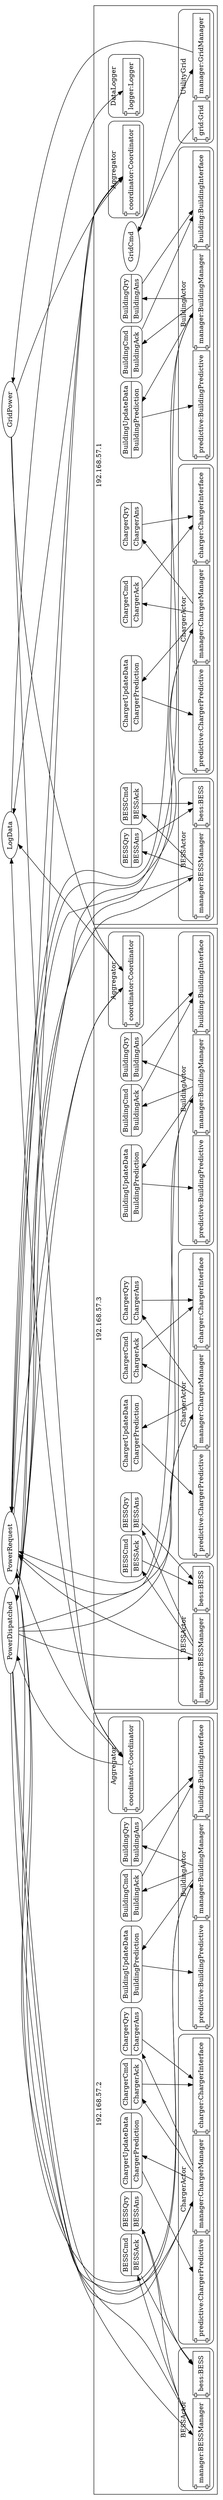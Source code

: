 digraph REMApp {
rankdir=TB;
nodesep="0.1";
ranksep="1.5";
orientation=l;
subgraph msgs {
rank=min;
PowerRequest [shape=ellipse];
PowerDispatched [shape=ellipse];
GridPower [shape=ellipse];
LogData [shape=ellipse];
}

BuildingQry_BuildingAns_4 -> building_BuildingInterface_3;
BuildingCmd_BuildingAck_5 -> building_BuildingInterface_3;
manager_BuildingManager_6 -> PowerRequest;
PowerDispatched -> manager_BuildingManager_6;
manager_BuildingManager_6 -> BuildingQry_BuildingAns_4;
manager_BuildingManager_6 -> BuildingCmd_BuildingAck_5;
manager_BuildingManager_6 -> BuildingUpdateData_BuildingPrediction_7;
BuildingUpdateData_BuildingPrediction_7 -> predictive_BuildingPredictive_8;
ChargerQry_ChargerAns_12 -> charger_ChargerInterface_11;
ChargerCmd_ChargerAck_13 -> charger_ChargerInterface_11;
manager_ChargerManager_14 -> PowerRequest;
PowerDispatched -> manager_ChargerManager_14;
manager_ChargerManager_14 -> ChargerQry_ChargerAns_12;
manager_ChargerManager_14 -> ChargerCmd_ChargerAck_13;
manager_ChargerManager_14 -> ChargerUpdateData_ChargerPrediction_15;
ChargerUpdateData_ChargerPrediction_15 -> predictive_ChargerPredictive_16;
BESSQry_BESSAns_20 -> bess_BESS_19;
BESSCmd_BESSAck_21 -> bess_BESS_19;
manager_BESSManager_22 -> PowerRequest;
PowerDispatched -> manager_BESSManager_22;
manager_BESSManager_22 -> BESSQry_BESSAns_20;
manager_BESSManager_22 -> BESSCmd_BESSAck_21;
coordinator_Coordinator_24 -> PowerDispatched;
coordinator_Coordinator_24 -> LogData;
GridPower -> coordinator_Coordinator_24;
PowerRequest -> coordinator_Coordinator_24;
LogData -> logger_Logger_26;
grid_Grid_29 -> GridCmd_30;
manager_GridManager_31 -> GridPower;
GridCmd_30 -> manager_GridManager_31;
subgraph "cluster_192.168.57.1" {
label="192.168.57.1";
rankdir=BT;
rank=max;
subgraph BuildingActor_msgs_2 {
rank=min;
BuildingQry_BuildingAns_4 [label="{BuildingQry | BuildingAns}", shape=Mrecord];
BuildingCmd_BuildingAck_5 [label="{BuildingCmd | BuildingAck}", shape=Mrecord];
BuildingUpdateData_BuildingPrediction_7 [label="{BuildingUpdateData | BuildingPrediction}", shape=Mrecord];
}

subgraph cluster_BuildingActor_1 {
label=BuildingActor;
style=rounded;
building_BuildingInterface_3 [label="building:BuildingInterface", rank=max, shape=component];
manager_BuildingManager_6 [label="manager:BuildingManager", rank=max, shape=component];
predictive_BuildingPredictive_8 [label="predictive:BuildingPredictive", rank=max, shape=component];
}

subgraph ChargerActor_msgs_10 {
rank=min;
ChargerQry_ChargerAns_12 [label="{ChargerQry | ChargerAns}", shape=Mrecord];
ChargerCmd_ChargerAck_13 [label="{ChargerCmd | ChargerAck}", shape=Mrecord];
ChargerUpdateData_ChargerPrediction_15 [label="{ChargerUpdateData | ChargerPrediction}", shape=Mrecord];
}

subgraph cluster_ChargerActor_9 {
label=ChargerActor;
style=rounded;
charger_ChargerInterface_11 [label="charger:ChargerInterface", rank=max, shape=component];
manager_ChargerManager_14 [label="manager:ChargerManager", rank=max, shape=component];
predictive_ChargerPredictive_16 [label="predictive:ChargerPredictive", rank=max, shape=component];
}

subgraph BESSActor_msgs_18 {
rank=min;
BESSQry_BESSAns_20 [label="{BESSQry | BESSAns}", shape=Mrecord];
BESSCmd_BESSAck_21 [label="{BESSCmd | BESSAck}", shape=Mrecord];
}

subgraph cluster_BESSActor_17 {
label=BESSActor;
style=rounded;
bess_BESS_19 [label="bess:BESS", rank=max, shape=component];
manager_BESSManager_22 [label="manager:BESSManager", rank=max, shape=component];
}

subgraph cluster_Aggregator_23 {
label=Aggregator;
style=rounded;
coordinator_Coordinator_24 [label="coordinator:Coordinator", rank=max, shape=component];
}

subgraph cluster_DataLogger_25 {
label=DataLogger;
style=rounded;
logger_Logger_26 [label="logger:Logger", rank=max, shape=component];
}

subgraph UtilityGrid_msgs_28 {
rank=min;
GridCmd_30 [label=GridCmd, shape=ellipse];
}

subgraph cluster_UtilityGrid_27 {
label=UtilityGrid;
style=rounded;
grid_Grid_29 [label="grid:Grid", rank=max, shape=component];
manager_GridManager_31 [label="manager:GridManager", rank=max, shape=component];
}

}

BuildingQry_BuildingAns_35 -> building_BuildingInterface_34;
BuildingCmd_BuildingAck_36 -> building_BuildingInterface_34;
manager_BuildingManager_37 -> PowerRequest;
PowerDispatched -> manager_BuildingManager_37;
manager_BuildingManager_37 -> BuildingQry_BuildingAns_35;
manager_BuildingManager_37 -> BuildingCmd_BuildingAck_36;
manager_BuildingManager_37 -> BuildingUpdateData_BuildingPrediction_38;
BuildingUpdateData_BuildingPrediction_38 -> predictive_BuildingPredictive_39;
ChargerQry_ChargerAns_43 -> charger_ChargerInterface_42;
ChargerCmd_ChargerAck_44 -> charger_ChargerInterface_42;
manager_ChargerManager_45 -> PowerRequest;
PowerDispatched -> manager_ChargerManager_45;
manager_ChargerManager_45 -> ChargerQry_ChargerAns_43;
manager_ChargerManager_45 -> ChargerCmd_ChargerAck_44;
manager_ChargerManager_45 -> ChargerUpdateData_ChargerPrediction_46;
ChargerUpdateData_ChargerPrediction_46 -> predictive_ChargerPredictive_47;
BESSQry_BESSAns_51 -> bess_BESS_50;
BESSCmd_BESSAck_52 -> bess_BESS_50;
manager_BESSManager_53 -> PowerRequest;
PowerDispatched -> manager_BESSManager_53;
manager_BESSManager_53 -> BESSQry_BESSAns_51;
manager_BESSManager_53 -> BESSCmd_BESSAck_52;
coordinator_Coordinator_55 -> PowerDispatched;
coordinator_Coordinator_55 -> LogData;
GridPower -> coordinator_Coordinator_55;
PowerRequest -> coordinator_Coordinator_55;
subgraph "cluster_192.168.57.2" {
label="192.168.57.2";
rankdir=BT;
rank=max;
subgraph BuildingActor_msgs_33 {
rank=min;
BuildingQry_BuildingAns_35 [label="{BuildingQry | BuildingAns}", shape=Mrecord];
BuildingCmd_BuildingAck_36 [label="{BuildingCmd | BuildingAck}", shape=Mrecord];
BuildingUpdateData_BuildingPrediction_38 [label="{BuildingUpdateData | BuildingPrediction}", shape=Mrecord];
}

subgraph cluster_BuildingActor_32 {
label=BuildingActor;
style=rounded;
building_BuildingInterface_34 [label="building:BuildingInterface", rank=max, shape=component];
manager_BuildingManager_37 [label="manager:BuildingManager", rank=max, shape=component];
predictive_BuildingPredictive_39 [label="predictive:BuildingPredictive", rank=max, shape=component];
}

subgraph ChargerActor_msgs_41 {
rank=min;
ChargerQry_ChargerAns_43 [label="{ChargerQry | ChargerAns}", shape=Mrecord];
ChargerCmd_ChargerAck_44 [label="{ChargerCmd | ChargerAck}", shape=Mrecord];
ChargerUpdateData_ChargerPrediction_46 [label="{ChargerUpdateData | ChargerPrediction}", shape=Mrecord];
}

subgraph cluster_ChargerActor_40 {
label=ChargerActor;
style=rounded;
charger_ChargerInterface_42 [label="charger:ChargerInterface", rank=max, shape=component];
manager_ChargerManager_45 [label="manager:ChargerManager", rank=max, shape=component];
predictive_ChargerPredictive_47 [label="predictive:ChargerPredictive", rank=max, shape=component];
}

subgraph BESSActor_msgs_49 {
rank=min;
BESSQry_BESSAns_51 [label="{BESSQry | BESSAns}", shape=Mrecord];
BESSCmd_BESSAck_52 [label="{BESSCmd | BESSAck}", shape=Mrecord];
}

subgraph cluster_BESSActor_48 {
label=BESSActor;
style=rounded;
bess_BESS_50 [label="bess:BESS", rank=max, shape=component];
manager_BESSManager_53 [label="manager:BESSManager", rank=max, shape=component];
}

subgraph cluster_Aggregator_54 {
label=Aggregator;
style=rounded;
coordinator_Coordinator_55 [label="coordinator:Coordinator", rank=max, shape=component];
}

}

BuildingQry_BuildingAns_59 -> building_BuildingInterface_58;
BuildingCmd_BuildingAck_60 -> building_BuildingInterface_58;
manager_BuildingManager_61 -> PowerRequest;
PowerDispatched -> manager_BuildingManager_61;
manager_BuildingManager_61 -> BuildingQry_BuildingAns_59;
manager_BuildingManager_61 -> BuildingCmd_BuildingAck_60;
manager_BuildingManager_61 -> BuildingUpdateData_BuildingPrediction_62;
BuildingUpdateData_BuildingPrediction_62 -> predictive_BuildingPredictive_63;
ChargerQry_ChargerAns_67 -> charger_ChargerInterface_66;
ChargerCmd_ChargerAck_68 -> charger_ChargerInterface_66;
manager_ChargerManager_69 -> PowerRequest;
PowerDispatched -> manager_ChargerManager_69;
manager_ChargerManager_69 -> ChargerQry_ChargerAns_67;
manager_ChargerManager_69 -> ChargerCmd_ChargerAck_68;
manager_ChargerManager_69 -> ChargerUpdateData_ChargerPrediction_70;
ChargerUpdateData_ChargerPrediction_70 -> predictive_ChargerPredictive_71;
BESSQry_BESSAns_75 -> bess_BESS_74;
BESSCmd_BESSAck_76 -> bess_BESS_74;
manager_BESSManager_77 -> PowerRequest;
PowerDispatched -> manager_BESSManager_77;
manager_BESSManager_77 -> BESSQry_BESSAns_75;
manager_BESSManager_77 -> BESSCmd_BESSAck_76;
coordinator_Coordinator_79 -> PowerDispatched;
coordinator_Coordinator_79 -> LogData;
GridPower -> coordinator_Coordinator_79;
PowerRequest -> coordinator_Coordinator_79;
subgraph "cluster_192.168.57.3" {
label="192.168.57.3";
rankdir=BT;
rank=max;
subgraph BuildingActor_msgs_57 {
rank=min;
BuildingQry_BuildingAns_59 [label="{BuildingQry | BuildingAns}", shape=Mrecord];
BuildingCmd_BuildingAck_60 [label="{BuildingCmd | BuildingAck}", shape=Mrecord];
BuildingUpdateData_BuildingPrediction_62 [label="{BuildingUpdateData | BuildingPrediction}", shape=Mrecord];
}

subgraph cluster_BuildingActor_56 {
label=BuildingActor;
style=rounded;
building_BuildingInterface_58 [label="building:BuildingInterface", rank=max, shape=component];
manager_BuildingManager_61 [label="manager:BuildingManager", rank=max, shape=component];
predictive_BuildingPredictive_63 [label="predictive:BuildingPredictive", rank=max, shape=component];
}

subgraph ChargerActor_msgs_65 {
rank=min;
ChargerQry_ChargerAns_67 [label="{ChargerQry | ChargerAns}", shape=Mrecord];
ChargerCmd_ChargerAck_68 [label="{ChargerCmd | ChargerAck}", shape=Mrecord];
ChargerUpdateData_ChargerPrediction_70 [label="{ChargerUpdateData | ChargerPrediction}", shape=Mrecord];
}

subgraph cluster_ChargerActor_64 {
label=ChargerActor;
style=rounded;
charger_ChargerInterface_66 [label="charger:ChargerInterface", rank=max, shape=component];
manager_ChargerManager_69 [label="manager:ChargerManager", rank=max, shape=component];
predictive_ChargerPredictive_71 [label="predictive:ChargerPredictive", rank=max, shape=component];
}

subgraph BESSActor_msgs_73 {
rank=min;
BESSQry_BESSAns_75 [label="{BESSQry | BESSAns}", shape=Mrecord];
BESSCmd_BESSAck_76 [label="{BESSCmd | BESSAck}", shape=Mrecord];
}

subgraph cluster_BESSActor_72 {
label=BESSActor;
style=rounded;
bess_BESS_74 [label="bess:BESS", rank=max, shape=component];
manager_BESSManager_77 [label="manager:BESSManager", rank=max, shape=component];
}

subgraph cluster_Aggregator_78 {
label=Aggregator;
style=rounded;
coordinator_Coordinator_79 [label="coordinator:Coordinator", rank=max, shape=component];
}

}

}
